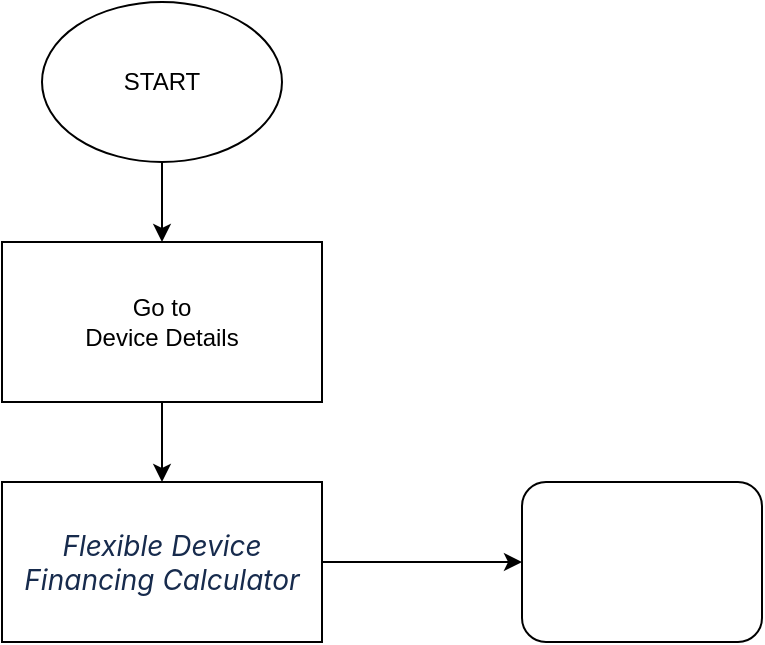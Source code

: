 <mxfile version="21.2.9" type="github">
  <diagram id="C5RBs43oDa-KdzZeNtuy" name="Page-1">
    <mxGraphModel dx="880" dy="452" grid="1" gridSize="10" guides="1" tooltips="1" connect="1" arrows="1" fold="1" page="1" pageScale="1" pageWidth="827" pageHeight="1169" math="0" shadow="0">
      <root>
        <mxCell id="WIyWlLk6GJQsqaUBKTNV-0" />
        <mxCell id="WIyWlLk6GJQsqaUBKTNV-1" parent="WIyWlLk6GJQsqaUBKTNV-0" />
        <mxCell id="27KeGr_eu0XMC8OOQTpH-1" value="" style="edgeStyle=orthogonalEdgeStyle;rounded=0;orthogonalLoop=1;jettySize=auto;html=1;" edge="1" parent="WIyWlLk6GJQsqaUBKTNV-1" source="IF26jcWRjBYXKObvPMjx-0" target="27KeGr_eu0XMC8OOQTpH-0">
          <mxGeometry relative="1" as="geometry" />
        </mxCell>
        <mxCell id="IF26jcWRjBYXKObvPMjx-0" value="START" style="ellipse;whiteSpace=wrap;html=1;" parent="WIyWlLk6GJQsqaUBKTNV-1" vertex="1">
          <mxGeometry x="180" y="40" width="120" height="80" as="geometry" />
        </mxCell>
        <mxCell id="27KeGr_eu0XMC8OOQTpH-3" value="" style="edgeStyle=orthogonalEdgeStyle;rounded=0;orthogonalLoop=1;jettySize=auto;html=1;" edge="1" parent="WIyWlLk6GJQsqaUBKTNV-1" source="27KeGr_eu0XMC8OOQTpH-0" target="27KeGr_eu0XMC8OOQTpH-2">
          <mxGeometry relative="1" as="geometry" />
        </mxCell>
        <mxCell id="27KeGr_eu0XMC8OOQTpH-0" value="Go to &lt;br&gt;Device Details" style="whiteSpace=wrap;html=1;" vertex="1" parent="WIyWlLk6GJQsqaUBKTNV-1">
          <mxGeometry x="160" y="160" width="160" height="80" as="geometry" />
        </mxCell>
        <mxCell id="27KeGr_eu0XMC8OOQTpH-5" value="" style="edgeStyle=orthogonalEdgeStyle;rounded=0;orthogonalLoop=1;jettySize=auto;html=1;" edge="1" parent="WIyWlLk6GJQsqaUBKTNV-1" source="27KeGr_eu0XMC8OOQTpH-2" target="27KeGr_eu0XMC8OOQTpH-4">
          <mxGeometry relative="1" as="geometry" />
        </mxCell>
        <mxCell id="27KeGr_eu0XMC8OOQTpH-2" value="&lt;em style=&quot;color: rgb(23, 43, 77); font-family: -apple-system, BlinkMacSystemFont, &amp;quot;Segoe UI&amp;quot;, Roboto, Oxygen, Ubuntu, &amp;quot;Fira Sans&amp;quot;, &amp;quot;Droid Sans&amp;quot;, &amp;quot;Helvetica Neue&amp;quot;, sans-serif; font-size: 14px; text-align: left; background-color: rgb(255, 255, 255);&quot;&gt;Flexible Device Financing Calculator&lt;/em&gt;" style="whiteSpace=wrap;html=1;" vertex="1" parent="WIyWlLk6GJQsqaUBKTNV-1">
          <mxGeometry x="160" y="280" width="160" height="80" as="geometry" />
        </mxCell>
        <mxCell id="27KeGr_eu0XMC8OOQTpH-4" value="" style="whiteSpace=wrap;html=1;rounded=1;" vertex="1" parent="WIyWlLk6GJQsqaUBKTNV-1">
          <mxGeometry x="420" y="280" width="120" height="80" as="geometry" />
        </mxCell>
      </root>
    </mxGraphModel>
  </diagram>
</mxfile>
